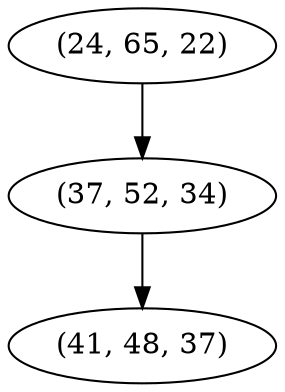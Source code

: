 digraph tree {
    "(24, 65, 22)";
    "(37, 52, 34)";
    "(41, 48, 37)";
    "(24, 65, 22)" -> "(37, 52, 34)";
    "(37, 52, 34)" -> "(41, 48, 37)";
}
